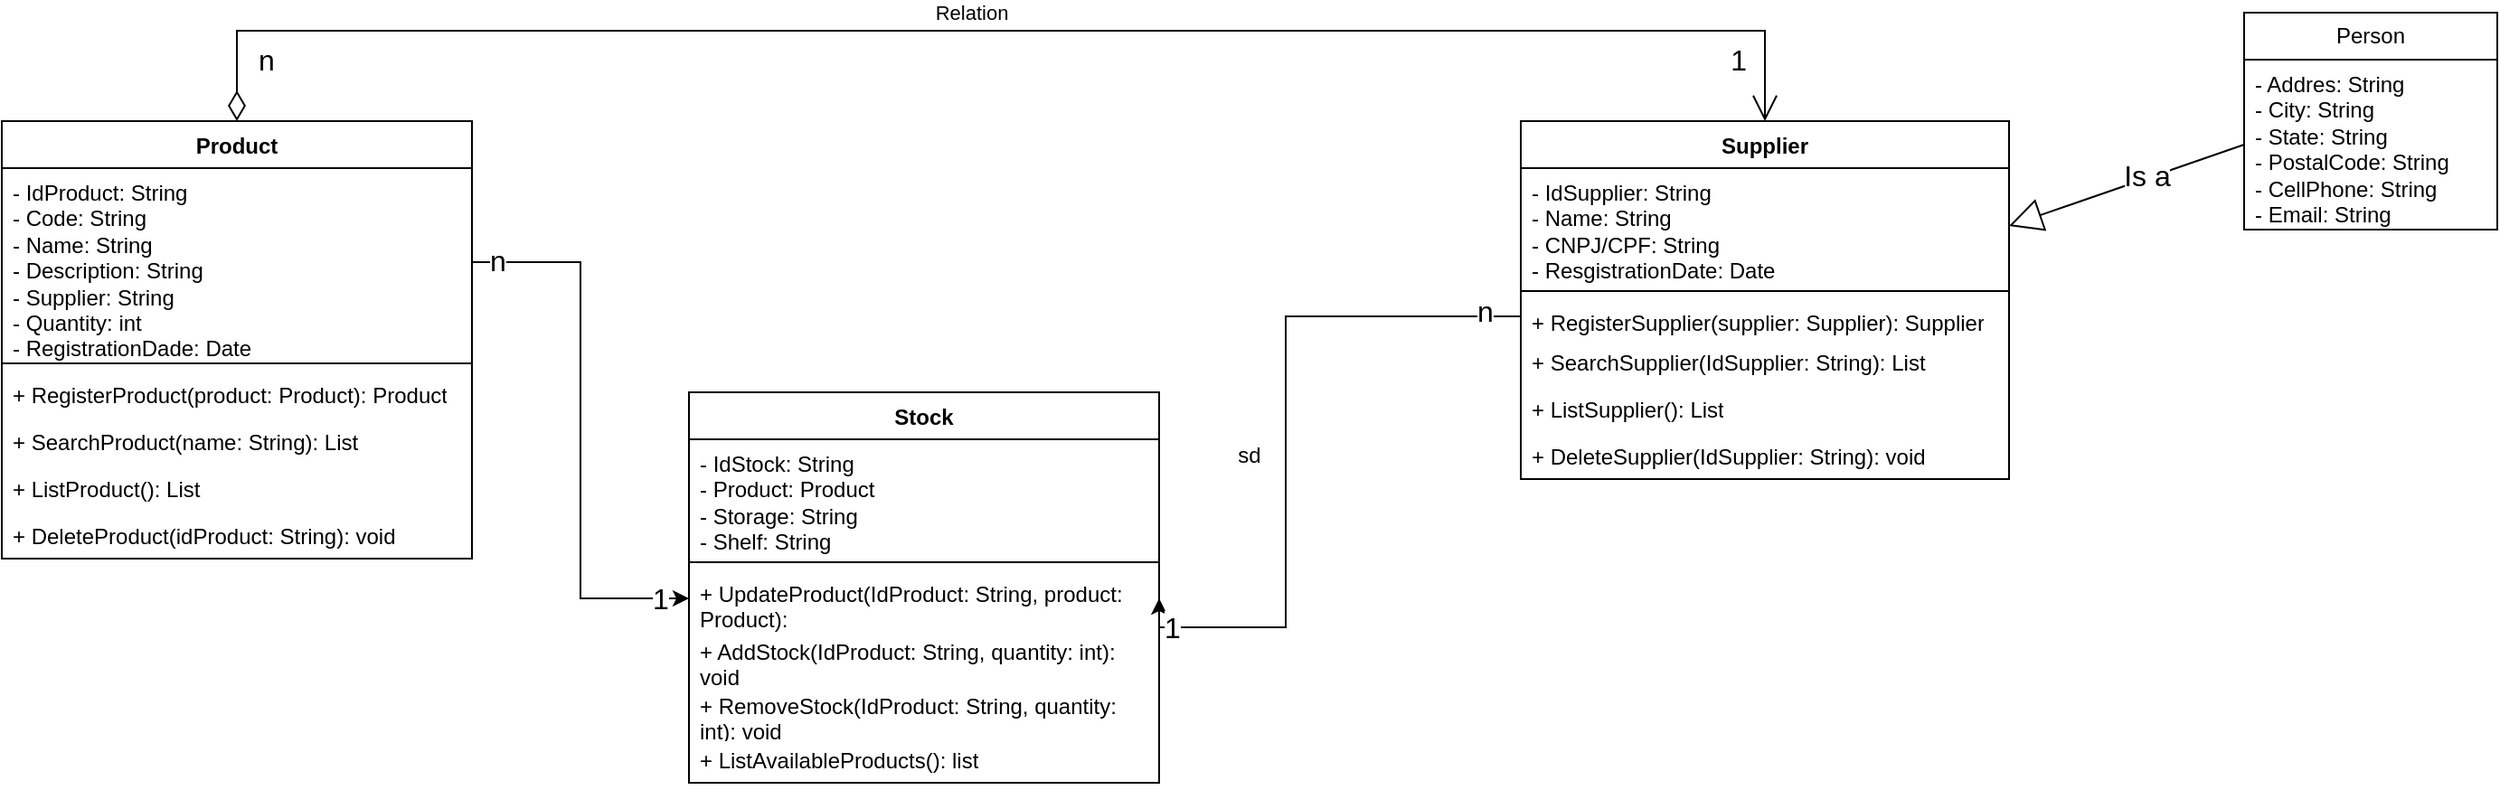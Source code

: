 <mxfile version="21.2.7" type="github">
  <diagram name="Página-1" id="58gat1xbpKuphlySFCAW">
    <mxGraphModel dx="2408" dy="892" grid="1" gridSize="10" guides="1" tooltips="1" connect="1" arrows="1" fold="1" page="1" pageScale="1" pageWidth="827" pageHeight="1169" math="0" shadow="0">
      <root>
        <mxCell id="0" />
        <mxCell id="1" parent="0" />
        <mxCell id="1fT32Wfly9X_xPTXhHJX-1" value="Product" style="swimlane;fontStyle=1;align=center;verticalAlign=top;childLayout=stackLayout;horizontal=1;startSize=26;horizontalStack=0;resizeParent=1;resizeParentMax=0;resizeLast=0;collapsible=1;marginBottom=0;whiteSpace=wrap;html=1;" parent="1" vertex="1">
          <mxGeometry x="-670" y="340" width="260" height="242" as="geometry" />
        </mxCell>
        <mxCell id="1fT32Wfly9X_xPTXhHJX-2" value="- IdProduct: String&lt;br&gt;- Code: String&lt;br&gt;- Name: String&lt;br&gt;- Description: String&lt;br&gt;- Supplier: String&lt;br&gt;- Quantity: int&lt;br&gt;- RegistrationDade: Date" style="text;strokeColor=none;fillColor=none;align=left;verticalAlign=top;spacingLeft=4;spacingRight=4;overflow=hidden;rotatable=0;points=[[0,0.5],[1,0.5]];portConstraint=eastwest;whiteSpace=wrap;html=1;" parent="1fT32Wfly9X_xPTXhHJX-1" vertex="1">
          <mxGeometry y="26" width="260" height="104" as="geometry" />
        </mxCell>
        <mxCell id="1fT32Wfly9X_xPTXhHJX-3" value="" style="line;strokeWidth=1;fillColor=none;align=left;verticalAlign=middle;spacingTop=-1;spacingLeft=3;spacingRight=3;rotatable=0;labelPosition=right;points=[];portConstraint=eastwest;strokeColor=inherit;" parent="1fT32Wfly9X_xPTXhHJX-1" vertex="1">
          <mxGeometry y="130" width="260" height="8" as="geometry" />
        </mxCell>
        <mxCell id="1fT32Wfly9X_xPTXhHJX-4" value="+ RegisterProduct(product: Product): Product" style="text;strokeColor=none;fillColor=none;align=left;verticalAlign=top;spacingLeft=4;spacingRight=4;overflow=hidden;rotatable=0;points=[[0,0.5],[1,0.5]];portConstraint=eastwest;whiteSpace=wrap;html=1;" parent="1fT32Wfly9X_xPTXhHJX-1" vertex="1">
          <mxGeometry y="138" width="260" height="26" as="geometry" />
        </mxCell>
        <mxCell id="1fT32Wfly9X_xPTXhHJX-5" value="+ SearchProduct(name: String): List" style="text;strokeColor=none;fillColor=none;align=left;verticalAlign=top;spacingLeft=4;spacingRight=4;overflow=hidden;rotatable=0;points=[[0,0.5],[1,0.5]];portConstraint=eastwest;whiteSpace=wrap;html=1;" parent="1fT32Wfly9X_xPTXhHJX-1" vertex="1">
          <mxGeometry y="164" width="260" height="26" as="geometry" />
        </mxCell>
        <mxCell id="1fT32Wfly9X_xPTXhHJX-6" value="+ ListProduct(): List" style="text;strokeColor=none;fillColor=none;align=left;verticalAlign=top;spacingLeft=4;spacingRight=4;overflow=hidden;rotatable=0;points=[[0,0.5],[1,0.5]];portConstraint=eastwest;whiteSpace=wrap;html=1;" parent="1fT32Wfly9X_xPTXhHJX-1" vertex="1">
          <mxGeometry y="190" width="260" height="26" as="geometry" />
        </mxCell>
        <mxCell id="1fT32Wfly9X_xPTXhHJX-7" value="+ DeleteProduct(idProduct: String): void" style="text;strokeColor=none;fillColor=none;align=left;verticalAlign=top;spacingLeft=4;spacingRight=4;overflow=hidden;rotatable=0;points=[[0,0.5],[1,0.5]];portConstraint=eastwest;whiteSpace=wrap;html=1;" parent="1fT32Wfly9X_xPTXhHJX-1" vertex="1">
          <mxGeometry y="216" width="260" height="26" as="geometry" />
        </mxCell>
        <mxCell id="1fT32Wfly9X_xPTXhHJX-8" value="Supplier" style="swimlane;fontStyle=1;align=center;verticalAlign=top;childLayout=stackLayout;horizontal=1;startSize=26;horizontalStack=0;resizeParent=1;resizeParentMax=0;resizeLast=0;collapsible=1;marginBottom=0;whiteSpace=wrap;html=1;" parent="1" vertex="1">
          <mxGeometry x="170" y="340" width="270" height="198" as="geometry" />
        </mxCell>
        <mxCell id="1fT32Wfly9X_xPTXhHJX-9" value="- IdSupplier: String&lt;br&gt;- Name: String&lt;br&gt;- CNPJ/CPF: String&lt;br&gt;- ResgistrationDate: Date&amp;nbsp;" style="text;strokeColor=none;fillColor=none;align=left;verticalAlign=top;spacingLeft=4;spacingRight=4;overflow=hidden;rotatable=0;points=[[0,0.5],[1,0.5]];portConstraint=eastwest;whiteSpace=wrap;html=1;" parent="1fT32Wfly9X_xPTXhHJX-8" vertex="1">
          <mxGeometry y="26" width="270" height="64" as="geometry" />
        </mxCell>
        <mxCell id="1fT32Wfly9X_xPTXhHJX-10" value="" style="line;strokeWidth=1;fillColor=none;align=left;verticalAlign=middle;spacingTop=-1;spacingLeft=3;spacingRight=3;rotatable=0;labelPosition=right;points=[];portConstraint=eastwest;strokeColor=inherit;" parent="1fT32Wfly9X_xPTXhHJX-8" vertex="1">
          <mxGeometry y="90" width="270" height="8" as="geometry" />
        </mxCell>
        <mxCell id="1fT32Wfly9X_xPTXhHJX-11" value="+ RegisterSupplier(supplier: Supplier): Supplier" style="text;strokeColor=none;fillColor=none;align=left;verticalAlign=top;spacingLeft=4;spacingRight=4;overflow=hidden;rotatable=0;points=[[0,0.5],[1,0.5]];portConstraint=eastwest;whiteSpace=wrap;html=1;" parent="1fT32Wfly9X_xPTXhHJX-8" vertex="1">
          <mxGeometry y="98" width="270" height="22" as="geometry" />
        </mxCell>
        <mxCell id="1fT32Wfly9X_xPTXhHJX-12" value="+ SearchSupplier(IdSupplier: String): List" style="text;strokeColor=none;fillColor=none;align=left;verticalAlign=top;spacingLeft=4;spacingRight=4;overflow=hidden;rotatable=0;points=[[0,0.5],[1,0.5]];portConstraint=eastwest;whiteSpace=wrap;html=1;" parent="1fT32Wfly9X_xPTXhHJX-8" vertex="1">
          <mxGeometry y="120" width="270" height="26" as="geometry" />
        </mxCell>
        <mxCell id="1fT32Wfly9X_xPTXhHJX-13" value="+ ListSupplier(): List" style="text;strokeColor=none;fillColor=none;align=left;verticalAlign=top;spacingLeft=4;spacingRight=4;overflow=hidden;rotatable=0;points=[[0,0.5],[1,0.5]];portConstraint=eastwest;whiteSpace=wrap;html=1;" parent="1fT32Wfly9X_xPTXhHJX-8" vertex="1">
          <mxGeometry y="146" width="270" height="26" as="geometry" />
        </mxCell>
        <mxCell id="1fT32Wfly9X_xPTXhHJX-14" value="+ DeleteSupplier(IdSupplier: String): void" style="text;strokeColor=none;fillColor=none;align=left;verticalAlign=top;spacingLeft=4;spacingRight=4;overflow=hidden;rotatable=0;points=[[0,0.5],[1,0.5]];portConstraint=eastwest;whiteSpace=wrap;html=1;" parent="1fT32Wfly9X_xPTXhHJX-8" vertex="1">
          <mxGeometry y="172" width="270" height="26" as="geometry" />
        </mxCell>
        <mxCell id="1fT32Wfly9X_xPTXhHJX-15" value="Stock" style="swimlane;fontStyle=1;align=center;verticalAlign=top;childLayout=stackLayout;horizontal=1;startSize=26;horizontalStack=0;resizeParent=1;resizeParentMax=0;resizeLast=0;collapsible=1;marginBottom=0;whiteSpace=wrap;html=1;" parent="1" vertex="1">
          <mxGeometry x="-290" y="490" width="260" height="216" as="geometry" />
        </mxCell>
        <mxCell id="1fT32Wfly9X_xPTXhHJX-16" value="- IdStock: String&lt;br&gt;- Product: Product&lt;br&gt;- Storage: String&lt;br&gt;- Shelf: String" style="text;strokeColor=none;fillColor=none;align=left;verticalAlign=top;spacingLeft=4;spacingRight=4;overflow=hidden;rotatable=0;points=[[0,0.5],[1,0.5]];portConstraint=eastwest;whiteSpace=wrap;html=1;" parent="1fT32Wfly9X_xPTXhHJX-15" vertex="1">
          <mxGeometry y="26" width="260" height="64" as="geometry" />
        </mxCell>
        <mxCell id="1fT32Wfly9X_xPTXhHJX-17" value="" style="line;strokeWidth=1;fillColor=none;align=left;verticalAlign=middle;spacingTop=-1;spacingLeft=3;spacingRight=3;rotatable=0;labelPosition=right;points=[];portConstraint=eastwest;strokeColor=inherit;" parent="1fT32Wfly9X_xPTXhHJX-15" vertex="1">
          <mxGeometry y="90" width="260" height="8" as="geometry" />
        </mxCell>
        <mxCell id="1fT32Wfly9X_xPTXhHJX-18" value="+ UpdateProduct(IdProduct: String, product: Product):&amp;nbsp;" style="text;strokeColor=none;fillColor=none;align=left;verticalAlign=top;spacingLeft=4;spacingRight=4;overflow=hidden;rotatable=0;points=[[0,0.5],[1,0.5]];portConstraint=eastwest;whiteSpace=wrap;html=1;" parent="1fT32Wfly9X_xPTXhHJX-15" vertex="1">
          <mxGeometry y="98" width="260" height="32" as="geometry" />
        </mxCell>
        <mxCell id="1fT32Wfly9X_xPTXhHJX-19" value="+ AddStock(IdProduct: String, quantity: int): void" style="text;strokeColor=none;fillColor=none;align=left;verticalAlign=top;spacingLeft=4;spacingRight=4;overflow=hidden;rotatable=0;points=[[0,0.5],[1,0.5]];portConstraint=eastwest;whiteSpace=wrap;html=1;" parent="1fT32Wfly9X_xPTXhHJX-15" vertex="1">
          <mxGeometry y="130" width="260" height="30" as="geometry" />
        </mxCell>
        <mxCell id="1fT32Wfly9X_xPTXhHJX-20" value="+ RemoveStock(IdProduct: String, quantity: int): void" style="text;strokeColor=none;fillColor=none;align=left;verticalAlign=top;spacingLeft=4;spacingRight=4;overflow=hidden;rotatable=0;points=[[0,0.5],[1,0.5]];portConstraint=eastwest;whiteSpace=wrap;html=1;" parent="1fT32Wfly9X_xPTXhHJX-15" vertex="1">
          <mxGeometry y="160" width="260" height="30" as="geometry" />
        </mxCell>
        <mxCell id="1fT32Wfly9X_xPTXhHJX-21" value="+ ListAvailableProducts(): list" style="text;strokeColor=none;fillColor=none;align=left;verticalAlign=top;spacingLeft=4;spacingRight=4;overflow=hidden;rotatable=0;points=[[0,0.5],[1,0.5]];portConstraint=eastwest;whiteSpace=wrap;html=1;" parent="1fT32Wfly9X_xPTXhHJX-15" vertex="1">
          <mxGeometry y="190" width="260" height="26" as="geometry" />
        </mxCell>
        <mxCell id="1fT32Wfly9X_xPTXhHJX-22" style="edgeStyle=orthogonalEdgeStyle;rounded=0;orthogonalLoop=1;jettySize=auto;html=1;exitX=1;exitY=0.5;exitDx=0;exitDy=0;entryX=0;entryY=0.5;entryDx=0;entryDy=0;" parent="1" source="1fT32Wfly9X_xPTXhHJX-2" target="1fT32Wfly9X_xPTXhHJX-18" edge="1">
          <mxGeometry relative="1" as="geometry" />
        </mxCell>
        <mxCell id="1fT32Wfly9X_xPTXhHJX-28" value="n" style="edgeLabel;html=1;align=center;verticalAlign=middle;resizable=0;points=[];fontSize=16;" parent="1fT32Wfly9X_xPTXhHJX-22" vertex="1" connectable="0">
          <mxGeometry x="-0.909" y="1" relative="1" as="geometry">
            <mxPoint as="offset" />
          </mxGeometry>
        </mxCell>
        <mxCell id="1fT32Wfly9X_xPTXhHJX-29" value="1" style="edgeLabel;html=1;align=center;verticalAlign=middle;resizable=0;points=[];fontSize=16;" parent="1fT32Wfly9X_xPTXhHJX-22" vertex="1" connectable="0">
          <mxGeometry x="0.897" relative="1" as="geometry">
            <mxPoint as="offset" />
          </mxGeometry>
        </mxCell>
        <mxCell id="1fT32Wfly9X_xPTXhHJX-23" style="edgeStyle=orthogonalEdgeStyle;rounded=0;orthogonalLoop=1;jettySize=auto;html=1;exitX=0;exitY=0.5;exitDx=0;exitDy=0;entryX=1;entryY=0.5;entryDx=0;entryDy=0;" parent="1" source="1fT32Wfly9X_xPTXhHJX-9" target="1fT32Wfly9X_xPTXhHJX-18" edge="1">
          <mxGeometry relative="1" as="geometry">
            <mxPoint x="-20" y="620" as="targetPoint" />
            <Array as="points">
              <mxPoint x="170" y="448" />
              <mxPoint x="40" y="448" />
              <mxPoint x="40" y="620" />
              <mxPoint x="-30" y="620" />
            </Array>
          </mxGeometry>
        </mxCell>
        <mxCell id="1fT32Wfly9X_xPTXhHJX-30" value="n" style="edgeLabel;html=1;align=center;verticalAlign=middle;resizable=0;points=[];fontSize=16;" parent="1fT32Wfly9X_xPTXhHJX-23" vertex="1" connectable="0">
          <mxGeometry x="-0.931" relative="1" as="geometry">
            <mxPoint x="-20" y="32" as="offset" />
          </mxGeometry>
        </mxCell>
        <mxCell id="1fT32Wfly9X_xPTXhHJX-31" value="1" style="edgeLabel;html=1;align=center;verticalAlign=middle;resizable=0;points=[];fontSize=16;" parent="1fT32Wfly9X_xPTXhHJX-23" vertex="1" connectable="0">
          <mxGeometry x="0.894" relative="1" as="geometry">
            <mxPoint as="offset" />
          </mxGeometry>
        </mxCell>
        <mxCell id="1fT32Wfly9X_xPTXhHJX-32" value="Relation" style="endArrow=open;html=1;endSize=12;startArrow=diamondThin;startSize=14;startFill=0;edgeStyle=orthogonalEdgeStyle;rounded=0;exitX=0.5;exitY=0;exitDx=0;exitDy=0;entryX=0.5;entryY=0;entryDx=0;entryDy=0;" parent="1" source="1fT32Wfly9X_xPTXhHJX-1" target="1fT32Wfly9X_xPTXhHJX-8" edge="1">
          <mxGeometry x="-0.035" y="10" relative="1" as="geometry">
            <mxPoint x="-200" y="370" as="sourcePoint" />
            <mxPoint x="-40" y="370" as="targetPoint" />
            <Array as="points">
              <mxPoint x="-540" y="290" />
              <mxPoint x="305" y="290" />
            </Array>
            <mxPoint as="offset" />
          </mxGeometry>
        </mxCell>
        <mxCell id="1fT32Wfly9X_xPTXhHJX-33" value="n" style="edgeLabel;resizable=0;html=1;align=left;verticalAlign=top;fontSize=16;" parent="1fT32Wfly9X_xPTXhHJX-32" connectable="0" vertex="1">
          <mxGeometry x="-1" relative="1" as="geometry">
            <mxPoint x="10" y="-50" as="offset" />
          </mxGeometry>
        </mxCell>
        <mxCell id="1fT32Wfly9X_xPTXhHJX-34" value="1" style="edgeLabel;resizable=0;html=1;align=right;verticalAlign=top;fontSize=16;" parent="1fT32Wfly9X_xPTXhHJX-32" connectable="0" vertex="1">
          <mxGeometry x="1" relative="1" as="geometry">
            <mxPoint x="-10" y="-50" as="offset" />
          </mxGeometry>
        </mxCell>
        <mxCell id="1fT32Wfly9X_xPTXhHJX-35" value="Is a" style="endArrow=block;endSize=16;endFill=0;html=1;rounded=0;exitX=0;exitY=0.5;exitDx=0;exitDy=0;fontSize=16;entryX=1;entryY=0.5;entryDx=0;entryDy=0;" parent="1" source="1fT32Wfly9X_xPTXhHJX-41" target="1fT32Wfly9X_xPTXhHJX-9" edge="1">
          <mxGeometry x="-0.176" y="-2" width="160" relative="1" as="geometry">
            <mxPoint x="-140" y="380" as="sourcePoint" />
            <mxPoint x="370" y="403" as="targetPoint" />
            <mxPoint as="offset" />
          </mxGeometry>
        </mxCell>
        <mxCell id="1fT32Wfly9X_xPTXhHJX-40" value="Person" style="swimlane;fontStyle=0;childLayout=stackLayout;horizontal=1;startSize=26;fillColor=none;horizontalStack=0;resizeParent=1;resizeParentMax=0;resizeLast=0;collapsible=1;marginBottom=0;whiteSpace=wrap;html=1;" parent="1" vertex="1">
          <mxGeometry x="570" y="280" width="140" height="120" as="geometry" />
        </mxCell>
        <mxCell id="1fT32Wfly9X_xPTXhHJX-41" value="- Addres: String&lt;br style=&quot;border-color: var(--border-color);&quot;&gt;- City: String&lt;br style=&quot;border-color: var(--border-color);&quot;&gt;- State: String&lt;br style=&quot;border-color: var(--border-color);&quot;&gt;- PostalCode: String&lt;br style=&quot;border-color: var(--border-color);&quot;&gt;- CellPhone: String&lt;br style=&quot;border-color: var(--border-color);&quot;&gt;- Email: String" style="text;strokeColor=none;fillColor=none;align=left;verticalAlign=top;spacingLeft=4;spacingRight=4;overflow=hidden;rotatable=0;points=[[0,0.5],[1,0.5]];portConstraint=eastwest;whiteSpace=wrap;html=1;" parent="1fT32Wfly9X_xPTXhHJX-40" vertex="1">
          <mxGeometry y="26" width="140" height="94" as="geometry" />
        </mxCell>
        <mxCell id="CY2XOd5qL7HAl7cVitAv-1" value="sd" style="text;strokeColor=none;align=center;fillColor=none;html=1;verticalAlign=middle;whiteSpace=wrap;rounded=0;" vertex="1" parent="1">
          <mxGeometry x="-10" y="510" width="60" height="30" as="geometry" />
        </mxCell>
      </root>
    </mxGraphModel>
  </diagram>
</mxfile>
